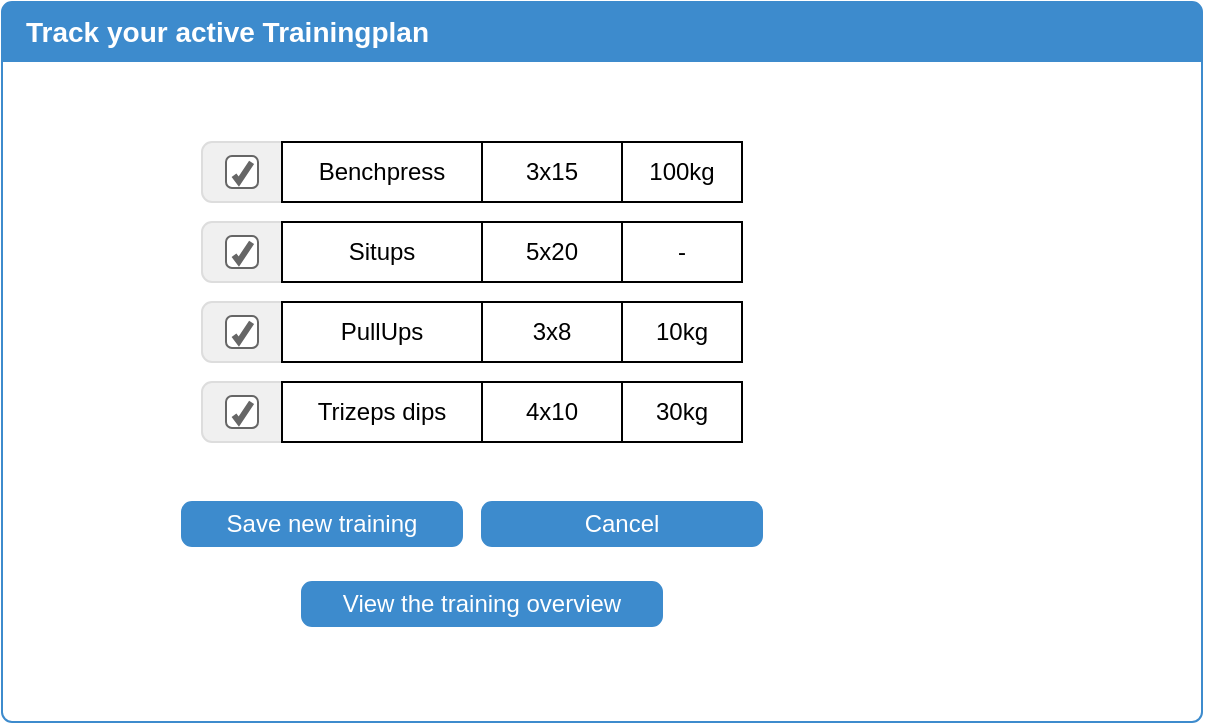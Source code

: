<mxfile version="12.3.6" type="device" pages="1"><diagram id="Zbn6meLXj0EXHjqUIr-L" name="Page-1"><mxGraphModel dx="1422" dy="700" grid="1" gridSize="10" guides="1" tooltips="1" connect="1" arrows="1" fold="1" page="1" pageScale="1" pageWidth="827" pageHeight="1169" math="0" shadow="0"><root><mxCell id="0"/><mxCell id="1" parent="0"/><mxCell id="jCdKiuVu_d1gE3nwR24F-1" value="" style="html=1;shadow=0;dashed=0;shape=mxgraph.bootstrap.rrect;align=center;rSize=5;strokeColor=#3D8BCD;fillColor=#ffffff;fontColor=#f0f0f0;spacingTop=30;whiteSpace=wrap;" parent="1" vertex="1"><mxGeometry x="140" y="60" width="600" height="360" as="geometry"/></mxCell><mxCell id="jCdKiuVu_d1gE3nwR24F-2" value="Track your active Trainingplan" style="html=1;shadow=0;dashed=0;shape=mxgraph.bootstrap.topButton;rSize=5;strokeColor=none;fillColor=#3D8BCD;fontColor=#ffffff;fontSize=14;fontStyle=1;align=left;spacingLeft=10;whiteSpace=wrap;resizeWidth=1;" parent="jCdKiuVu_d1gE3nwR24F-1" vertex="1"><mxGeometry width="600" height="30" relative="1" as="geometry"/></mxCell><mxCell id="fmb9Qznwk9dvj4qmBrvU-2" value="View the training overview" style="html=1;shadow=0;dashed=0;shape=mxgraph.bootstrap.rrect;rSize=5;fillColor=#3D8BCD;align=center;strokeColor=#3D8BCD;fontColor=#ffffff;fontSize=12;whiteSpace=wrap;" parent="jCdKiuVu_d1gE3nwR24F-1" vertex="1"><mxGeometry x="150" y="290" width="180" height="22" as="geometry"/></mxCell><mxCell id="fmb9Qznwk9dvj4qmBrvU-13" value="Save new training" style="html=1;shadow=0;dashed=0;shape=mxgraph.bootstrap.rrect;rSize=5;fillColor=#3D8BCD;align=center;strokeColor=#3D8BCD;fontColor=#ffffff;fontSize=12;whiteSpace=wrap;" parent="jCdKiuVu_d1gE3nwR24F-1" vertex="1"><mxGeometry x="90" y="250" width="140" height="22" as="geometry"/></mxCell><mxCell id="fmb9Qznwk9dvj4qmBrvU-16" value="Cancel" style="html=1;shadow=0;dashed=0;shape=mxgraph.bootstrap.rrect;rSize=5;fillColor=#3D8BCD;align=center;strokeColor=#3D8BCD;fontColor=#ffffff;fontSize=12;whiteSpace=wrap;" parent="jCdKiuVu_d1gE3nwR24F-1" vertex="1"><mxGeometry x="240" y="250" width="140" height="22" as="geometry"/></mxCell><mxCell id="f7IYqAhSFfXUTXFp89jC-9" value="" style="html=1;shadow=0;dashed=0;shape=mxgraph.bootstrap.leftButton;rSize=5;strokeColor=#dddddd;fillColor=#f0f0f0;whiteSpace=wrap;resizeHeight=1;" vertex="1" parent="jCdKiuVu_d1gE3nwR24F-1"><mxGeometry x="100" y="70" width="40" height="30" as="geometry"/></mxCell><mxCell id="f7IYqAhSFfXUTXFp89jC-10" value="" style="html=1;shadow=0;dashed=0;shape=mxgraph.bootstrap.checkbox;rSize=3;strokeColor=#666666;" vertex="1" parent="f7IYqAhSFfXUTXFp89jC-9"><mxGeometry x="0.5" y="0.5" width="16" height="16" relative="1" as="geometry"><mxPoint x="-8" y="-8" as="offset"/></mxGeometry></mxCell><mxCell id="f7IYqAhSFfXUTXFp89jC-11" value="Benchpress" style="text;html=1;strokeColor=#000000;fillColor=none;align=center;verticalAlign=middle;whiteSpace=wrap;rounded=0;" vertex="1" parent="jCdKiuVu_d1gE3nwR24F-1"><mxGeometry x="140" y="70" width="100" height="30" as="geometry"/></mxCell><mxCell id="f7IYqAhSFfXUTXFp89jC-12" value="3x15" style="text;html=1;strokeColor=#000000;fillColor=none;align=center;verticalAlign=middle;whiteSpace=wrap;rounded=0;" vertex="1" parent="jCdKiuVu_d1gE3nwR24F-1"><mxGeometry x="240" y="70" width="70" height="30" as="geometry"/></mxCell><mxCell id="f7IYqAhSFfXUTXFp89jC-13" value="100kg" style="text;html=1;strokeColor=#000000;fillColor=none;align=center;verticalAlign=middle;whiteSpace=wrap;rounded=0;" vertex="1" parent="jCdKiuVu_d1gE3nwR24F-1"><mxGeometry x="310" y="70" width="60" height="30" as="geometry"/></mxCell><mxCell id="f7IYqAhSFfXUTXFp89jC-29" value="" style="html=1;shadow=0;dashed=0;shape=mxgraph.bootstrap.leftButton;rSize=5;strokeColor=#dddddd;fillColor=#f0f0f0;whiteSpace=wrap;resizeHeight=1;" vertex="1" parent="jCdKiuVu_d1gE3nwR24F-1"><mxGeometry x="100" y="110" width="40" height="30" as="geometry"/></mxCell><mxCell id="f7IYqAhSFfXUTXFp89jC-30" value="" style="html=1;shadow=0;dashed=0;shape=mxgraph.bootstrap.checkbox;rSize=3;strokeColor=#666666;" vertex="1" parent="f7IYqAhSFfXUTXFp89jC-29"><mxGeometry x="0.5" y="0.5" width="16" height="16" relative="1" as="geometry"><mxPoint x="-8" y="-8" as="offset"/></mxGeometry></mxCell><mxCell id="f7IYqAhSFfXUTXFp89jC-31" value="Situps" style="text;html=1;strokeColor=#000000;fillColor=none;align=center;verticalAlign=middle;whiteSpace=wrap;rounded=0;" vertex="1" parent="jCdKiuVu_d1gE3nwR24F-1"><mxGeometry x="140" y="110" width="100" height="30" as="geometry"/></mxCell><mxCell id="f7IYqAhSFfXUTXFp89jC-32" value="5x20" style="text;html=1;strokeColor=#000000;fillColor=none;align=center;verticalAlign=middle;whiteSpace=wrap;rounded=0;" vertex="1" parent="jCdKiuVu_d1gE3nwR24F-1"><mxGeometry x="240" y="110" width="70" height="30" as="geometry"/></mxCell><mxCell id="f7IYqAhSFfXUTXFp89jC-33" value="-" style="text;html=1;strokeColor=#000000;fillColor=none;align=center;verticalAlign=middle;whiteSpace=wrap;rounded=0;" vertex="1" parent="jCdKiuVu_d1gE3nwR24F-1"><mxGeometry x="310" y="110" width="60" height="30" as="geometry"/></mxCell><mxCell id="f7IYqAhSFfXUTXFp89jC-34" value="" style="html=1;shadow=0;dashed=0;shape=mxgraph.bootstrap.leftButton;rSize=5;strokeColor=#dddddd;fillColor=#f0f0f0;whiteSpace=wrap;resizeHeight=1;" vertex="1" parent="jCdKiuVu_d1gE3nwR24F-1"><mxGeometry x="100" y="150" width="40" height="30" as="geometry"/></mxCell><mxCell id="f7IYqAhSFfXUTXFp89jC-35" value="" style="html=1;shadow=0;dashed=0;shape=mxgraph.bootstrap.checkbox;rSize=3;strokeColor=#666666;" vertex="1" parent="f7IYqAhSFfXUTXFp89jC-34"><mxGeometry x="0.5" y="0.5" width="16" height="16" relative="1" as="geometry"><mxPoint x="-8" y="-8" as="offset"/></mxGeometry></mxCell><mxCell id="f7IYqAhSFfXUTXFp89jC-36" value="PullUps" style="text;html=1;strokeColor=#000000;fillColor=none;align=center;verticalAlign=middle;whiteSpace=wrap;rounded=0;" vertex="1" parent="jCdKiuVu_d1gE3nwR24F-1"><mxGeometry x="140" y="150" width="100" height="30" as="geometry"/></mxCell><mxCell id="f7IYqAhSFfXUTXFp89jC-37" value="3x8" style="text;html=1;strokeColor=#000000;fillColor=none;align=center;verticalAlign=middle;whiteSpace=wrap;rounded=0;" vertex="1" parent="jCdKiuVu_d1gE3nwR24F-1"><mxGeometry x="240" y="150" width="70" height="30" as="geometry"/></mxCell><mxCell id="f7IYqAhSFfXUTXFp89jC-38" value="10kg" style="text;html=1;strokeColor=#000000;fillColor=none;align=center;verticalAlign=middle;whiteSpace=wrap;rounded=0;" vertex="1" parent="jCdKiuVu_d1gE3nwR24F-1"><mxGeometry x="310" y="150" width="60" height="30" as="geometry"/></mxCell><mxCell id="f7IYqAhSFfXUTXFp89jC-39" value="" style="html=1;shadow=0;dashed=0;shape=mxgraph.bootstrap.leftButton;rSize=5;strokeColor=#dddddd;fillColor=#f0f0f0;whiteSpace=wrap;resizeHeight=1;" vertex="1" parent="jCdKiuVu_d1gE3nwR24F-1"><mxGeometry x="100" y="190" width="40" height="30" as="geometry"/></mxCell><mxCell id="f7IYqAhSFfXUTXFp89jC-40" value="" style="html=1;shadow=0;dashed=0;shape=mxgraph.bootstrap.checkbox;rSize=3;strokeColor=#666666;" vertex="1" parent="f7IYqAhSFfXUTXFp89jC-39"><mxGeometry x="0.5" y="0.5" width="16" height="16" relative="1" as="geometry"><mxPoint x="-8" y="-8" as="offset"/></mxGeometry></mxCell><mxCell id="f7IYqAhSFfXUTXFp89jC-41" value="Trizeps dips" style="text;html=1;strokeColor=#000000;fillColor=none;align=center;verticalAlign=middle;whiteSpace=wrap;rounded=0;" vertex="1" parent="jCdKiuVu_d1gE3nwR24F-1"><mxGeometry x="140" y="190" width="100" height="30" as="geometry"/></mxCell><mxCell id="f7IYqAhSFfXUTXFp89jC-42" value="4x10" style="text;html=1;strokeColor=#000000;fillColor=none;align=center;verticalAlign=middle;whiteSpace=wrap;rounded=0;" vertex="1" parent="jCdKiuVu_d1gE3nwR24F-1"><mxGeometry x="240" y="190" width="70" height="30" as="geometry"/></mxCell><mxCell id="f7IYqAhSFfXUTXFp89jC-43" value="30kg" style="text;html=1;strokeColor=#000000;fillColor=none;align=center;verticalAlign=middle;whiteSpace=wrap;rounded=0;" vertex="1" parent="jCdKiuVu_d1gE3nwR24F-1"><mxGeometry x="310" y="190" width="60" height="30" as="geometry"/></mxCell></root></mxGraphModel></diagram></mxfile>